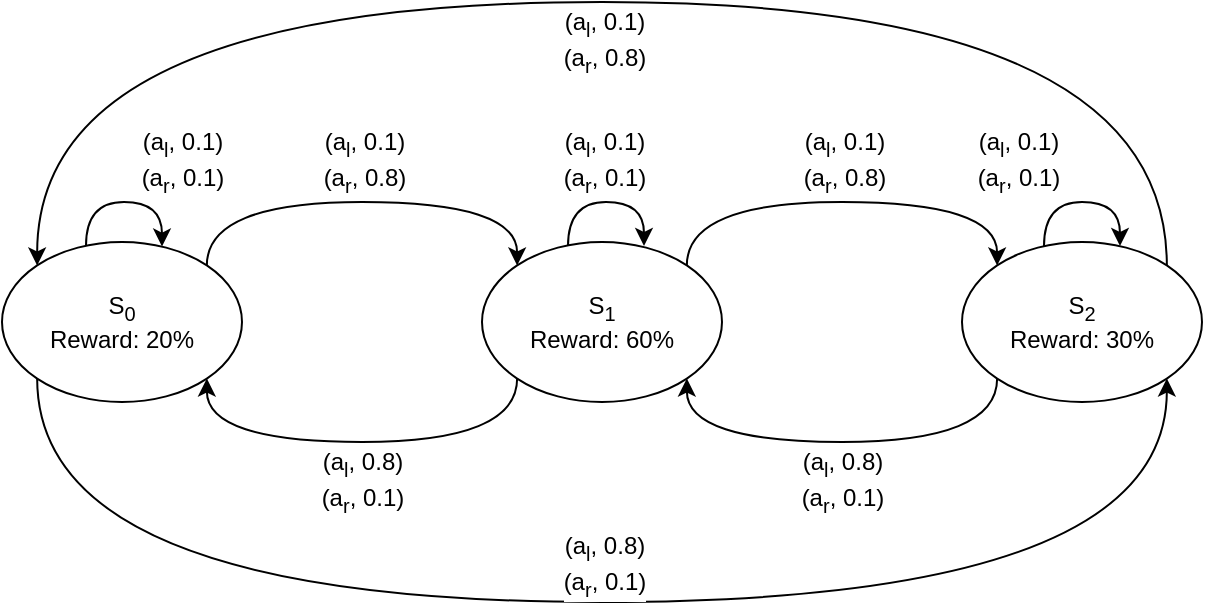 <mxfile version="21.6.1" type="device" pages="2">
  <diagram name="3-State" id="1EUVDuzVNK6woF9PAJWl">
    <mxGraphModel dx="1434" dy="836" grid="1" gridSize="10" guides="1" tooltips="1" connect="1" arrows="1" fold="1" page="1" pageScale="1" pageWidth="850" pageHeight="1100" math="0" shadow="0">
      <root>
        <mxCell id="0" />
        <mxCell id="1" parent="0" />
        <mxCell id="Tx3M7TzgBZnjMlaplSsi-5" style="edgeStyle=orthogonalEdgeStyle;curved=1;rounded=0;orthogonalLoop=1;jettySize=auto;html=1;entryX=1;entryY=1;entryDx=0;entryDy=0;exitX=0;exitY=1;exitDx=0;exitDy=0;" parent="1" source="Tx3M7TzgBZnjMlaplSsi-1" target="Tx3M7TzgBZnjMlaplSsi-2" edge="1">
          <mxGeometry relative="1" as="geometry">
            <Array as="points">
              <mxPoint x="58" y="340" />
              <mxPoint x="622" y="340" />
            </Array>
          </mxGeometry>
        </mxCell>
        <mxCell id="Tx3M7TzgBZnjMlaplSsi-9" value="&lt;font style=&quot;font-size: 12px;&quot;&gt;(a&lt;sub style=&quot;border-color: var(--border-color);&quot;&gt;l&lt;/sub&gt;&lt;span style=&quot;border-color: var(--border-color);&quot;&gt;, 0.8)&lt;br&gt;(a&lt;sub style=&quot;border-color: var(--border-color);&quot;&gt;r&lt;/sub&gt;, 0.1)&lt;br&gt;&lt;/span&gt;&lt;/font&gt;" style="edgeLabel;html=1;align=center;verticalAlign=middle;resizable=0;points=[];" parent="Tx3M7TzgBZnjMlaplSsi-5" vertex="1" connectable="0">
          <mxGeometry x="-0.382" y="10" relative="1" as="geometry">
            <mxPoint x="151" y="-8" as="offset" />
          </mxGeometry>
        </mxCell>
        <mxCell id="Tx3M7TzgBZnjMlaplSsi-6" style="edgeStyle=orthogonalEdgeStyle;curved=1;rounded=0;orthogonalLoop=1;jettySize=auto;html=1;exitX=0;exitY=0;exitDx=0;exitDy=0;entryX=1;entryY=0;entryDx=0;entryDy=0;endArrow=none;endFill=0;startArrow=classic;startFill=1;" parent="1" source="Tx3M7TzgBZnjMlaplSsi-3" target="Tx3M7TzgBZnjMlaplSsi-1" edge="1">
          <mxGeometry relative="1" as="geometry">
            <mxPoint x="380" y="210" as="targetPoint" />
            <Array as="points">
              <mxPoint x="298" y="140" />
              <mxPoint x="142" y="140" />
            </Array>
          </mxGeometry>
        </mxCell>
        <mxCell id="Tx3M7TzgBZnjMlaplSsi-12" value="&lt;font style=&quot;font-size: 12px;&quot;&gt;&lt;font style=&quot;font-size: 12px;&quot;&gt;(a&lt;/font&gt;&lt;sub style=&quot;&quot;&gt;l&lt;/sub&gt;&lt;font style=&quot;font-size: 12px;&quot;&gt;&lt;span style=&quot;border-color: var(--border-color);&quot;&gt;, 0.1&lt;/span&gt;&lt;/font&gt;&lt;/font&gt;&lt;span style=&quot;border-color: var(--border-color); font-size: 12px;&quot;&gt;&lt;font style=&quot;font-size: 12px;&quot;&gt;)&lt;br&gt;(a&lt;sub style=&quot;border-color: var(--border-color);&quot;&gt;r&lt;/sub&gt;, 0.8)&lt;/font&gt;&lt;br&gt;&lt;/span&gt;" style="edgeLabel;html=1;align=center;verticalAlign=middle;resizable=0;points=[];" parent="Tx3M7TzgBZnjMlaplSsi-6" vertex="1" connectable="0">
          <mxGeometry x="0.043" relative="1" as="geometry">
            <mxPoint x="5" y="-20" as="offset" />
          </mxGeometry>
        </mxCell>
        <mxCell id="Tx3M7TzgBZnjMlaplSsi-1" value="S&lt;sub style=&quot;font-size: 10px;&quot;&gt;0&lt;/sub&gt;&lt;br&gt;&lt;font style=&quot;font-size: 12px;&quot;&gt;Reward: 20%&lt;/font&gt;" style="ellipse;whiteSpace=wrap;html=1;" parent="1" vertex="1">
          <mxGeometry x="40" y="160" width="120" height="80" as="geometry" />
        </mxCell>
        <mxCell id="Tx3M7TzgBZnjMlaplSsi-16" style="edgeStyle=orthogonalEdgeStyle;curved=1;rounded=0;orthogonalLoop=1;jettySize=auto;html=1;exitX=0;exitY=1;exitDx=0;exitDy=0;entryX=1;entryY=1;entryDx=0;entryDy=0;" parent="1" source="Tx3M7TzgBZnjMlaplSsi-2" target="Tx3M7TzgBZnjMlaplSsi-3" edge="1">
          <mxGeometry relative="1" as="geometry">
            <Array as="points">
              <mxPoint x="538" y="260" />
              <mxPoint x="382" y="260" />
            </Array>
          </mxGeometry>
        </mxCell>
        <mxCell id="Tx3M7TzgBZnjMlaplSsi-18" value="&lt;font style=&quot;font-size: 12px;&quot;&gt;(a&lt;sub&gt;l&lt;/sub&gt;&lt;span style=&quot;border-color: var(--border-color);&quot;&gt;, 0.8)&lt;br&gt;(a&lt;sub style=&quot;border-color: var(--border-color);&quot;&gt;r&lt;/sub&gt;, 0.1)&lt;br&gt;&lt;/span&gt;&lt;/font&gt;" style="edgeLabel;html=1;align=center;verticalAlign=middle;resizable=0;points=[];" parent="Tx3M7TzgBZnjMlaplSsi-16" vertex="1" connectable="0">
          <mxGeometry x="0.413" y="22" relative="1" as="geometry">
            <mxPoint x="45" y="-2" as="offset" />
          </mxGeometry>
        </mxCell>
        <mxCell id="Tx3M7TzgBZnjMlaplSsi-19" style="edgeStyle=orthogonalEdgeStyle;curved=1;rounded=0;orthogonalLoop=1;jettySize=auto;html=1;entryX=0;entryY=0;entryDx=0;entryDy=0;exitX=1;exitY=0;exitDx=0;exitDy=0;" parent="1" source="Tx3M7TzgBZnjMlaplSsi-2" target="Tx3M7TzgBZnjMlaplSsi-1" edge="1">
          <mxGeometry relative="1" as="geometry">
            <Array as="points">
              <mxPoint x="622" y="40" />
              <mxPoint x="58" y="40" />
            </Array>
          </mxGeometry>
        </mxCell>
        <mxCell id="Tx3M7TzgBZnjMlaplSsi-21" value="&lt;font style=&quot;font-size: 12px;&quot;&gt;&lt;font style=&quot;font-size: 12px;&quot;&gt;(a&lt;/font&gt;&lt;font style=&quot;font-size: 12px;&quot;&gt;&lt;sub&gt;l&lt;/sub&gt;&lt;/font&gt;&lt;/font&gt;&lt;span style=&quot;border-color: var(--border-color); font-size: 12px;&quot;&gt;&lt;font style=&quot;font-size: 12px;&quot;&gt;, 0.1)&lt;br&gt;(a&lt;sub style=&quot;border-color: var(--border-color);&quot;&gt;r&lt;/sub&gt;, 0.8)&lt;/font&gt;&lt;br&gt;&lt;/span&gt;" style="edgeLabel;html=1;align=center;verticalAlign=middle;resizable=0;points=[];" parent="Tx3M7TzgBZnjMlaplSsi-19" vertex="1" connectable="0">
          <mxGeometry x="0.245" y="-12" relative="1" as="geometry">
            <mxPoint x="102" y="32" as="offset" />
          </mxGeometry>
        </mxCell>
        <mxCell id="Tx3M7TzgBZnjMlaplSsi-2" value="S&lt;span style=&quot;&quot;&gt;&lt;sub&gt;2&lt;/sub&gt;&lt;br&gt;Reward: 30%&lt;br&gt;&lt;/span&gt;" style="ellipse;whiteSpace=wrap;html=1;" parent="1" vertex="1">
          <mxGeometry x="520" y="160" width="120" height="80" as="geometry" />
        </mxCell>
        <mxCell id="Tx3M7TzgBZnjMlaplSsi-20" style="edgeStyle=orthogonalEdgeStyle;curved=1;rounded=0;orthogonalLoop=1;jettySize=auto;html=1;entryX=0;entryY=0;entryDx=0;entryDy=0;exitX=1;exitY=0;exitDx=0;exitDy=0;" parent="1" source="Tx3M7TzgBZnjMlaplSsi-3" target="Tx3M7TzgBZnjMlaplSsi-2" edge="1">
          <mxGeometry relative="1" as="geometry">
            <Array as="points">
              <mxPoint x="382" y="140" />
              <mxPoint x="538" y="140" />
            </Array>
          </mxGeometry>
        </mxCell>
        <mxCell id="Tx3M7TzgBZnjMlaplSsi-22" value="&lt;font style=&quot;font-size: 12px;&quot;&gt;&lt;font style=&quot;font-size: 12px;&quot;&gt;(a&lt;/font&gt;&lt;font style=&quot;font-size: 12px;&quot;&gt;&lt;sub&gt;l&lt;/sub&gt;&lt;/font&gt;&lt;/font&gt;&lt;span style=&quot;border-color: var(--border-color); font-size: 12px;&quot;&gt;&lt;font style=&quot;font-size: 12px;&quot;&gt;, 0.1)&lt;br&gt;(a&lt;sub style=&quot;border-color: var(--border-color);&quot;&gt;r&lt;/sub&gt;, 0.8)&lt;/font&gt;&lt;br&gt;&lt;/span&gt;" style="edgeLabel;html=1;align=center;verticalAlign=middle;resizable=0;points=[];" parent="Tx3M7TzgBZnjMlaplSsi-20" vertex="1" connectable="0">
          <mxGeometry x="-0.287" y="-5" relative="1" as="geometry">
            <mxPoint x="32" y="-25" as="offset" />
          </mxGeometry>
        </mxCell>
        <mxCell id="Tx3M7TzgBZnjMlaplSsi-3" value="S&lt;sub&gt;1&lt;/sub&gt;&lt;br&gt;Reward: 60%" style="ellipse;whiteSpace=wrap;html=1;" parent="1" vertex="1">
          <mxGeometry x="280" y="160" width="120" height="80" as="geometry" />
        </mxCell>
        <mxCell id="m_c5CC_syPXwk-y8kz2d-1" style="edgeStyle=orthogonalEdgeStyle;curved=1;rounded=0;orthogonalLoop=1;jettySize=auto;html=1;exitX=0;exitY=1;exitDx=0;exitDy=0;entryX=1;entryY=1;entryDx=0;entryDy=0;" parent="1" source="Tx3M7TzgBZnjMlaplSsi-3" target="Tx3M7TzgBZnjMlaplSsi-1" edge="1">
          <mxGeometry relative="1" as="geometry">
            <mxPoint x="306" y="240" as="sourcePoint" />
            <mxPoint x="150" y="240" as="targetPoint" />
            <Array as="points">
              <mxPoint x="298" y="260" />
              <mxPoint x="142" y="260" />
            </Array>
          </mxGeometry>
        </mxCell>
        <mxCell id="m_c5CC_syPXwk-y8kz2d-2" value="&lt;font style=&quot;font-size: 12px;&quot;&gt;(a&lt;sub&gt;l&lt;/sub&gt;&lt;span style=&quot;border-color: var(--border-color);&quot;&gt;, 0.8)&lt;br&gt;(a&lt;sub style=&quot;border-color: var(--border-color);&quot;&gt;r&lt;/sub&gt;, 0.1)&lt;br&gt;&lt;/span&gt;&lt;/font&gt;" style="edgeLabel;html=1;align=center;verticalAlign=middle;resizable=0;points=[];" parent="m_c5CC_syPXwk-y8kz2d-1" vertex="1" connectable="0">
          <mxGeometry x="0.413" y="22" relative="1" as="geometry">
            <mxPoint x="45" y="-2" as="offset" />
          </mxGeometry>
        </mxCell>
        <mxCell id="m_c5CC_syPXwk-y8kz2d-4" style="edgeStyle=orthogonalEdgeStyle;curved=1;rounded=0;orthogonalLoop=1;jettySize=auto;html=1;" parent="1" source="Tx3M7TzgBZnjMlaplSsi-1" target="Tx3M7TzgBZnjMlaplSsi-1" edge="1">
          <mxGeometry relative="1" as="geometry">
            <mxPoint x="80" y="160" as="sourcePoint" />
            <mxPoint x="120" y="160" as="targetPoint" />
            <Array as="points">
              <mxPoint x="82" y="140" />
              <mxPoint x="120" y="140" />
            </Array>
          </mxGeometry>
        </mxCell>
        <mxCell id="m_c5CC_syPXwk-y8kz2d-7" value="&lt;font style=&quot;font-size: 12px;&quot;&gt;&lt;font style=&quot;border-color: var(--border-color); font-size: 12px;&quot;&gt;(a&lt;/font&gt;&lt;font style=&quot;border-color: var(--border-color); font-size: 12px;&quot;&gt;&lt;sub style=&quot;border-color: var(--border-color);&quot;&gt;l&lt;/sub&gt;&lt;/font&gt;&lt;font style=&quot;border-color: var(--border-color); font-size: 12px;&quot;&gt;, 0.1&lt;/font&gt;&lt;span style=&quot;border-color: var(--border-color);&quot;&gt;)&lt;br style=&quot;border-color: var(--border-color);&quot;&gt;(a&lt;sub style=&quot;border-color: var(--border-color);&quot;&gt;r&lt;/sub&gt;, 0.1)&lt;/span&gt;&lt;/font&gt;" style="edgeLabel;html=1;align=center;verticalAlign=middle;resizable=0;points=[];" parent="m_c5CC_syPXwk-y8kz2d-4" vertex="1" connectable="0">
          <mxGeometry x="-0.009" y="-3" relative="1" as="geometry">
            <mxPoint x="29" y="-23" as="offset" />
          </mxGeometry>
        </mxCell>
        <mxCell id="m_c5CC_syPXwk-y8kz2d-5" style="edgeStyle=orthogonalEdgeStyle;curved=1;rounded=0;orthogonalLoop=1;jettySize=auto;html=1;" parent="1" edge="1">
          <mxGeometry relative="1" as="geometry">
            <mxPoint x="323" y="162" as="sourcePoint" />
            <mxPoint x="361" y="162" as="targetPoint" />
            <Array as="points">
              <mxPoint x="323" y="140" />
              <mxPoint x="361" y="140" />
            </Array>
          </mxGeometry>
        </mxCell>
        <mxCell id="m_c5CC_syPXwk-y8kz2d-9" value="&lt;font style=&quot;font-size: 12px;&quot;&gt;&lt;font style=&quot;border-color: var(--border-color); font-size: 12px;&quot;&gt;(a&lt;/font&gt;&lt;font style=&quot;border-color: var(--border-color); font-size: 12px;&quot;&gt;&lt;sub style=&quot;border-color: var(--border-color);&quot;&gt;l&lt;/sub&gt;&lt;/font&gt;&lt;font style=&quot;border-color: var(--border-color); font-size: 12px;&quot;&gt;, 0.1&lt;/font&gt;)&lt;br style=&quot;border-color: var(--border-color);&quot;&gt;(a&lt;sub style=&quot;border-color: var(--border-color);&quot;&gt;r&lt;/sub&gt;, 0.1)&lt;/font&gt;" style="edgeLabel;html=1;align=center;verticalAlign=middle;resizable=0;points=[];" parent="m_c5CC_syPXwk-y8kz2d-5" vertex="1" connectable="0">
          <mxGeometry x="0.407" y="-5" relative="1" as="geometry">
            <mxPoint x="-18" y="-25" as="offset" />
          </mxGeometry>
        </mxCell>
        <mxCell id="m_c5CC_syPXwk-y8kz2d-6" style="edgeStyle=orthogonalEdgeStyle;curved=1;rounded=0;orthogonalLoop=1;jettySize=auto;html=1;" parent="1" edge="1">
          <mxGeometry relative="1" as="geometry">
            <mxPoint x="561" y="162" as="sourcePoint" />
            <mxPoint x="599" y="162" as="targetPoint" />
            <Array as="points">
              <mxPoint x="561" y="140" />
              <mxPoint x="599" y="140" />
            </Array>
          </mxGeometry>
        </mxCell>
        <mxCell id="m_c5CC_syPXwk-y8kz2d-10" value="&lt;font style=&quot;font-size: 12px;&quot;&gt;&lt;font style=&quot;border-color: var(--border-color); font-size: 12px;&quot;&gt;(a&lt;/font&gt;&lt;font style=&quot;border-color: var(--border-color); font-size: 12px;&quot;&gt;&lt;sub style=&quot;border-color: var(--border-color);&quot;&gt;l&lt;/sub&gt;&lt;/font&gt;&lt;font style=&quot;border-color: var(--border-color); font-size: 12px;&quot;&gt;, 0.1&lt;/font&gt;)&lt;br style=&quot;border-color: var(--border-color);&quot;&gt;(a&lt;sub style=&quot;border-color: var(--border-color);&quot;&gt;r&lt;/sub&gt;, 0.1)&lt;/font&gt;" style="edgeLabel;html=1;align=center;verticalAlign=middle;resizable=0;points=[];" parent="m_c5CC_syPXwk-y8kz2d-6" vertex="1" connectable="0">
          <mxGeometry x="0.117" y="-1" relative="1" as="geometry">
            <mxPoint x="-37" y="-21" as="offset" />
          </mxGeometry>
        </mxCell>
      </root>
    </mxGraphModel>
  </diagram>
  <diagram name="2-State" id="jcUpT0VsbeVyq_wNyota">
    <mxGraphModel dx="574" dy="334" grid="1" gridSize="10" guides="1" tooltips="1" connect="1" arrows="1" fold="1" page="1" pageScale="1" pageWidth="850" pageHeight="1100" math="0" shadow="0">
      <root>
        <mxCell id="8Fm0Yah4cnm-YlOVNUXf-0" />
        <mxCell id="8Fm0Yah4cnm-YlOVNUXf-1" parent="8Fm0Yah4cnm-YlOVNUXf-0" />
        <mxCell id="8Fm0Yah4cnm-YlOVNUXf-4" style="edgeStyle=orthogonalEdgeStyle;curved=1;rounded=0;orthogonalLoop=1;jettySize=auto;html=1;exitX=0;exitY=0;exitDx=0;exitDy=0;entryX=1;entryY=0;entryDx=0;entryDy=0;endArrow=none;endFill=0;startArrow=classic;startFill=1;" parent="8Fm0Yah4cnm-YlOVNUXf-1" source="8Fm0Yah4cnm-YlOVNUXf-14" target="8Fm0Yah4cnm-YlOVNUXf-6" edge="1">
          <mxGeometry relative="1" as="geometry">
            <mxPoint x="380" y="210" as="targetPoint" />
            <Array as="points">
              <mxPoint x="298" y="140" />
              <mxPoint x="142" y="140" />
            </Array>
          </mxGeometry>
        </mxCell>
        <mxCell id="8Fm0Yah4cnm-YlOVNUXf-5" value="&lt;font style=&quot;border-color: var(--border-color); font-size: 12px;&quot;&gt;(a&lt;/font&gt;&lt;font style=&quot;border-color: var(--border-color); font-size: 10px;&quot;&gt;&lt;sub style=&quot;border-color: var(--border-color);&quot;&gt;s&lt;/sub&gt;&lt;/font&gt;&lt;font style=&quot;border-color: var(--border-color); font-size: 12px;&quot;&gt;, 0.2&lt;/font&gt;)&lt;br style=&quot;border-color: var(--border-color);&quot;&gt;(a&lt;span style=&quot;border-color: var(--border-color);&quot;&gt;&lt;span style=&quot;border-color: var(--border-color); font-size: 10px;&quot;&gt;&lt;sub style=&quot;border-color: var(--border-color);&quot;&gt;m&lt;/sub&gt;&lt;/span&gt;&lt;span style=&quot;border-color: var(--border-color); font-size: 12px;&quot;&gt;, 0.8)&lt;/span&gt;&lt;/span&gt;" style="edgeLabel;html=1;align=center;verticalAlign=middle;resizable=0;points=[];" parent="8Fm0Yah4cnm-YlOVNUXf-4" vertex="1" connectable="0">
          <mxGeometry x="0.043" relative="1" as="geometry">
            <mxPoint x="5" y="-20" as="offset" />
          </mxGeometry>
        </mxCell>
        <mxCell id="8Fm0Yah4cnm-YlOVNUXf-6" value="S&lt;sub style=&quot;font-size: 10px;&quot;&gt;0&lt;/sub&gt;&lt;br&gt;&lt;font style=&quot;font-size: 12px;&quot;&gt;Reward: 20%&lt;/font&gt;" style="ellipse;whiteSpace=wrap;html=1;" parent="8Fm0Yah4cnm-YlOVNUXf-1" vertex="1">
          <mxGeometry x="40" y="160" width="120" height="80" as="geometry" />
        </mxCell>
        <mxCell id="8Fm0Yah4cnm-YlOVNUXf-14" value="S&lt;sub&gt;1&lt;/sub&gt;&lt;br&gt;Reward: 60%" style="ellipse;whiteSpace=wrap;html=1;" parent="8Fm0Yah4cnm-YlOVNUXf-1" vertex="1">
          <mxGeometry x="280" y="160" width="120" height="80" as="geometry" />
        </mxCell>
        <mxCell id="8Fm0Yah4cnm-YlOVNUXf-15" style="edgeStyle=orthogonalEdgeStyle;curved=1;rounded=0;orthogonalLoop=1;jettySize=auto;html=1;exitX=0;exitY=1;exitDx=0;exitDy=0;entryX=1;entryY=1;entryDx=0;entryDy=0;" parent="8Fm0Yah4cnm-YlOVNUXf-1" source="8Fm0Yah4cnm-YlOVNUXf-14" target="8Fm0Yah4cnm-YlOVNUXf-6" edge="1">
          <mxGeometry relative="1" as="geometry">
            <mxPoint x="306" y="240" as="sourcePoint" />
            <mxPoint x="150" y="240" as="targetPoint" />
            <Array as="points">
              <mxPoint x="298" y="260" />
              <mxPoint x="142" y="260" />
            </Array>
          </mxGeometry>
        </mxCell>
        <mxCell id="8Fm0Yah4cnm-YlOVNUXf-16" value="&lt;font style=&quot;font-size: 12px;&quot;&gt;&lt;span style=&quot;border-color: var(--border-color);&quot;&gt;&lt;font style=&quot;border-color: var(--border-color);&quot;&gt;(a&lt;/font&gt;&lt;font style=&quot;border-color: var(--border-color); font-size: 10px;&quot;&gt;&lt;sub style=&quot;border-color: var(--border-color);&quot;&gt;s&lt;/sub&gt;&lt;/font&gt;&lt;font style=&quot;border-color: var(--border-color);&quot;&gt;, 0.2&lt;/font&gt;)&lt;br style=&quot;border-color: var(--border-color);&quot;&gt;(a&lt;span style=&quot;border-color: var(--border-color); font-size: 11px;&quot;&gt;&lt;span style=&quot;border-color: var(--border-color); font-size: 10px;&quot;&gt;&lt;sub style=&quot;border-color: var(--border-color);&quot;&gt;m&lt;/sub&gt;&lt;/span&gt;&lt;span style=&quot;border-color: var(--border-color); font-size: 12px;&quot;&gt;, 0.8)&lt;/span&gt;&lt;/span&gt;&lt;br&gt;&lt;/span&gt;&lt;/font&gt;" style="edgeLabel;html=1;align=center;verticalAlign=middle;resizable=0;points=[];" parent="8Fm0Yah4cnm-YlOVNUXf-15" vertex="1" connectable="0">
          <mxGeometry x="0.413" y="22" relative="1" as="geometry">
            <mxPoint x="45" y="-2" as="offset" />
          </mxGeometry>
        </mxCell>
        <mxCell id="8Fm0Yah4cnm-YlOVNUXf-17" style="edgeStyle=orthogonalEdgeStyle;curved=1;rounded=0;orthogonalLoop=1;jettySize=auto;html=1;" parent="8Fm0Yah4cnm-YlOVNUXf-1" source="8Fm0Yah4cnm-YlOVNUXf-6" target="8Fm0Yah4cnm-YlOVNUXf-6" edge="1">
          <mxGeometry relative="1" as="geometry">
            <mxPoint x="80" y="160" as="sourcePoint" />
            <mxPoint x="120" y="160" as="targetPoint" />
            <Array as="points">
              <mxPoint x="82" y="140" />
              <mxPoint x="120" y="140" />
            </Array>
          </mxGeometry>
        </mxCell>
        <mxCell id="8Fm0Yah4cnm-YlOVNUXf-18" value="&lt;font style=&quot;&quot;&gt;&lt;font style=&quot;font-size: 12px; border-color: var(--border-color);&quot;&gt;(a&lt;/font&gt;&lt;font style=&quot;border-color: var(--border-color); font-size: 10px;&quot;&gt;&lt;sub&gt;s&lt;/sub&gt;&lt;/font&gt;&lt;font style=&quot;font-size: 12px; border-color: var(--border-color);&quot;&gt;, 0.8&lt;/font&gt;&lt;span style=&quot;font-size: 12px; border-color: var(--border-color);&quot;&gt;)&lt;br style=&quot;border-color: var(--border-color);&quot;&gt;(a&lt;/span&gt;&lt;span style=&quot;border-color: var(--border-color);&quot;&gt;&lt;span style=&quot;font-size: 10px;&quot;&gt;&lt;sub&gt;m&lt;/sub&gt;&lt;/span&gt;&lt;span style=&quot;font-size: 12px;&quot;&gt;, 0.2)&lt;/span&gt;&lt;/span&gt;&lt;/font&gt;" style="edgeLabel;html=1;align=center;verticalAlign=middle;resizable=0;points=[];" parent="8Fm0Yah4cnm-YlOVNUXf-17" vertex="1" connectable="0">
          <mxGeometry x="-0.009" y="-3" relative="1" as="geometry">
            <mxPoint x="29" y="-23" as="offset" />
          </mxGeometry>
        </mxCell>
        <mxCell id="8Fm0Yah4cnm-YlOVNUXf-19" style="edgeStyle=orthogonalEdgeStyle;curved=1;rounded=0;orthogonalLoop=1;jettySize=auto;html=1;" parent="8Fm0Yah4cnm-YlOVNUXf-1" edge="1">
          <mxGeometry relative="1" as="geometry">
            <mxPoint x="323" y="162" as="sourcePoint" />
            <mxPoint x="361" y="162" as="targetPoint" />
            <Array as="points">
              <mxPoint x="323" y="140" />
              <mxPoint x="361" y="140" />
            </Array>
          </mxGeometry>
        </mxCell>
        <mxCell id="8Fm0Yah4cnm-YlOVNUXf-20" value="&lt;font style=&quot;border-color: var(--border-color); font-size: 12px;&quot;&gt;(a&lt;/font&gt;&lt;font style=&quot;border-color: var(--border-color); font-size: 10px;&quot;&gt;&lt;sub style=&quot;border-color: var(--border-color);&quot;&gt;s&lt;/sub&gt;&lt;/font&gt;&lt;font style=&quot;border-color: var(--border-color); font-size: 12px;&quot;&gt;, 0.8&lt;/font&gt;)&lt;br style=&quot;border-color: var(--border-color);&quot;&gt;(a&lt;span style=&quot;border-color: var(--border-color);&quot;&gt;&lt;span style=&quot;border-color: var(--border-color); font-size: 10px;&quot;&gt;&lt;sub style=&quot;border-color: var(--border-color);&quot;&gt;m&lt;/sub&gt;&lt;/span&gt;&lt;span style=&quot;border-color: var(--border-color); font-size: 12px;&quot;&gt;, 0.2)&lt;/span&gt;&lt;/span&gt;" style="edgeLabel;html=1;align=center;verticalAlign=middle;resizable=0;points=[];" parent="8Fm0Yah4cnm-YlOVNUXf-19" vertex="1" connectable="0">
          <mxGeometry x="0.407" y="-5" relative="1" as="geometry">
            <mxPoint x="-18" y="-25" as="offset" />
          </mxGeometry>
        </mxCell>
      </root>
    </mxGraphModel>
  </diagram>
</mxfile>
